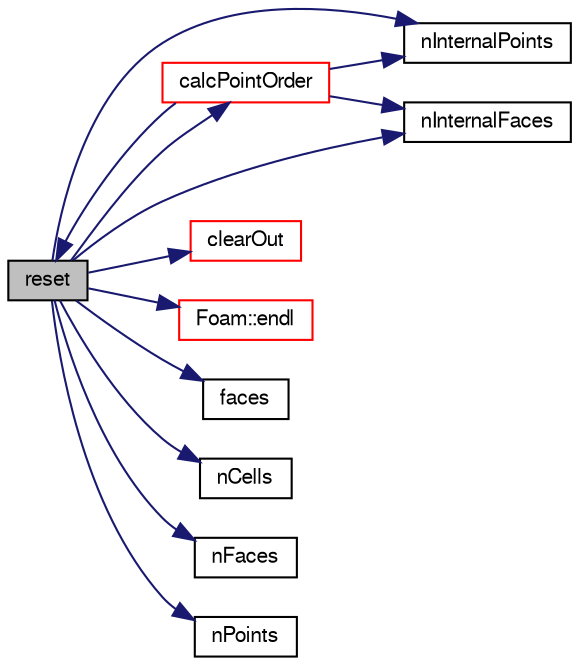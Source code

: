 digraph "reset"
{
  bgcolor="transparent";
  edge [fontname="FreeSans",fontsize="10",labelfontname="FreeSans",labelfontsize="10"];
  node [fontname="FreeSans",fontsize="10",shape=record];
  rankdir="LR";
  Node16480 [label="reset",height=0.2,width=0.4,color="black", fillcolor="grey75", style="filled", fontcolor="black"];
  Node16480 -> Node16481 [color="midnightblue",fontsize="10",style="solid",fontname="FreeSans"];
  Node16481 [label="calcPointOrder",height=0.2,width=0.4,color="red",URL="$a27530.html#a156c0fd56f1beafef1b3e451cbc7cfa1",tooltip="Helper function to calculate point ordering. Returns true. "];
  Node16481 -> Node16485 [color="midnightblue",fontsize="10",style="solid",fontname="FreeSans"];
  Node16485 [label="nInternalPoints",height=0.2,width=0.4,color="black",URL="$a27530.html#ae69bcc88fcb454265faa27180d19a493",tooltip="Points not on boundary. "];
  Node16481 -> Node16486 [color="midnightblue",fontsize="10",style="solid",fontname="FreeSans"];
  Node16486 [label="nInternalFaces",height=0.2,width=0.4,color="black",URL="$a27530.html#aa6c7965af1f30d16d9125deb981cbdb0"];
  Node16481 -> Node16480 [color="midnightblue",fontsize="10",style="solid",fontname="FreeSans"];
  Node16480 -> Node16487 [color="midnightblue",fontsize="10",style="solid",fontname="FreeSans"];
  Node16487 [label="clearOut",height=0.2,width=0.4,color="red",URL="$a27530.html#af320697688df08f1438d37a86bcaf25d",tooltip="Clear all geometry and addressing unnecessary for CFD. "];
  Node16480 -> Node16489 [color="midnightblue",fontsize="10",style="solid",fontname="FreeSans"];
  Node16489 [label="Foam::endl",height=0.2,width=0.4,color="red",URL="$a21124.html#a2db8fe02a0d3909e9351bb4275b23ce4",tooltip="Add newline and flush stream. "];
  Node16480 -> Node16493 [color="midnightblue",fontsize="10",style="solid",fontname="FreeSans"];
  Node16493 [label="faces",height=0.2,width=0.4,color="black",URL="$a27530.html#a3669b3b29537f3a55bbd2ffa8c749f41",tooltip="Return faces. "];
  Node16480 -> Node16494 [color="midnightblue",fontsize="10",style="solid",fontname="FreeSans"];
  Node16494 [label="nCells",height=0.2,width=0.4,color="black",URL="$a27530.html#a13b94bdb0926552bf78ad5210a73a3d5"];
  Node16480 -> Node16495 [color="midnightblue",fontsize="10",style="solid",fontname="FreeSans"];
  Node16495 [label="nFaces",height=0.2,width=0.4,color="black",URL="$a27530.html#abe602c985a3c9ffa67176e969e77ca6f"];
  Node16480 -> Node16486 [color="midnightblue",fontsize="10",style="solid",fontname="FreeSans"];
  Node16480 -> Node16485 [color="midnightblue",fontsize="10",style="solid",fontname="FreeSans"];
  Node16480 -> Node16496 [color="midnightblue",fontsize="10",style="solid",fontname="FreeSans"];
  Node16496 [label="nPoints",height=0.2,width=0.4,color="black",URL="$a27530.html#a1c886a784a597459dbf2d9470798e9dd"];
}
